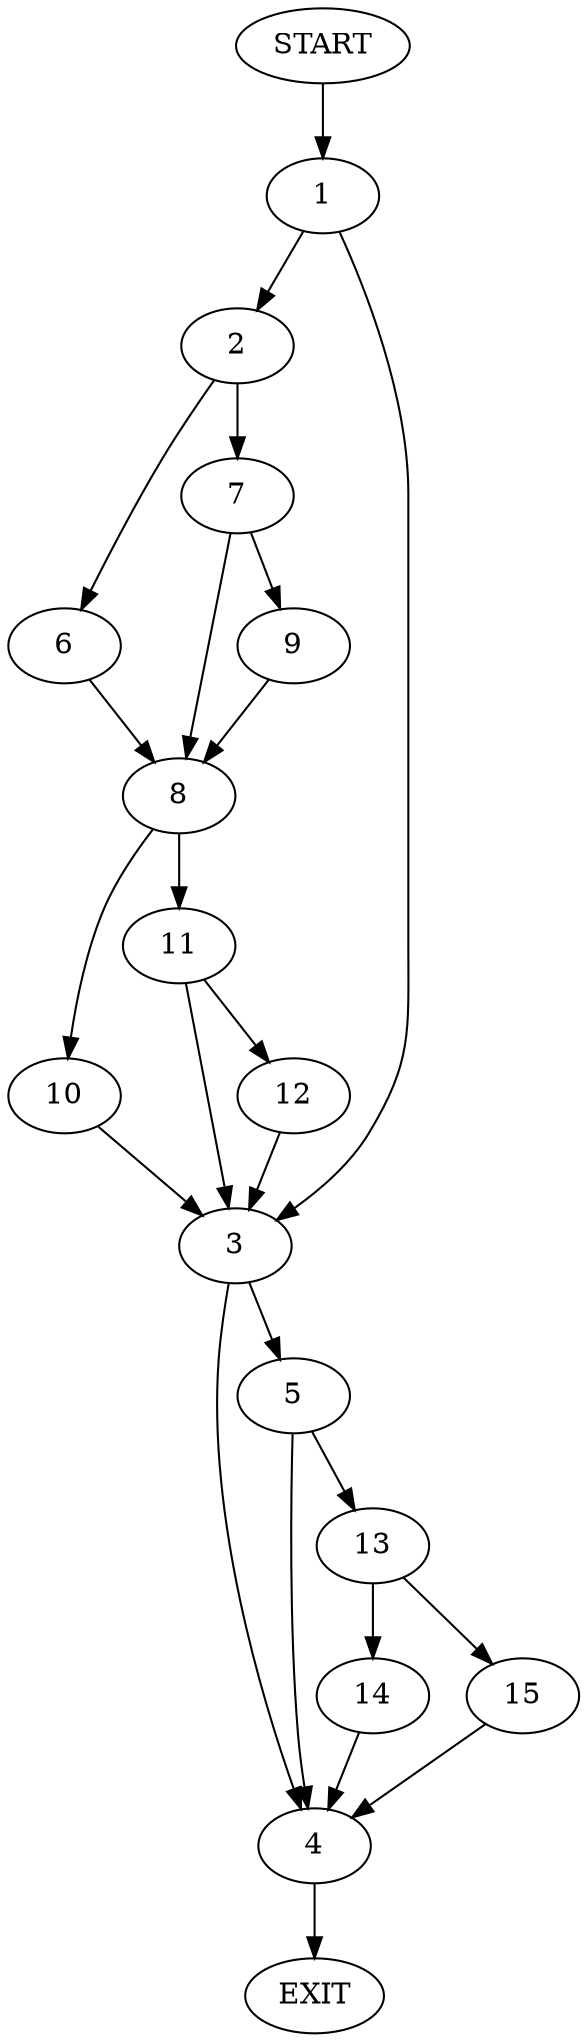digraph {
0 [label="START"]
16 [label="EXIT"]
0 -> 1
1 -> 2
1 -> 3
3 -> 4
3 -> 5
2 -> 6
2 -> 7
6 -> 8
7 -> 9
7 -> 8
8 -> 10
8 -> 11
9 -> 8
11 -> 12
11 -> 3
10 -> 3
12 -> 3
5 -> 4
5 -> 13
4 -> 16
13 -> 14
13 -> 15
14 -> 4
15 -> 4
}
